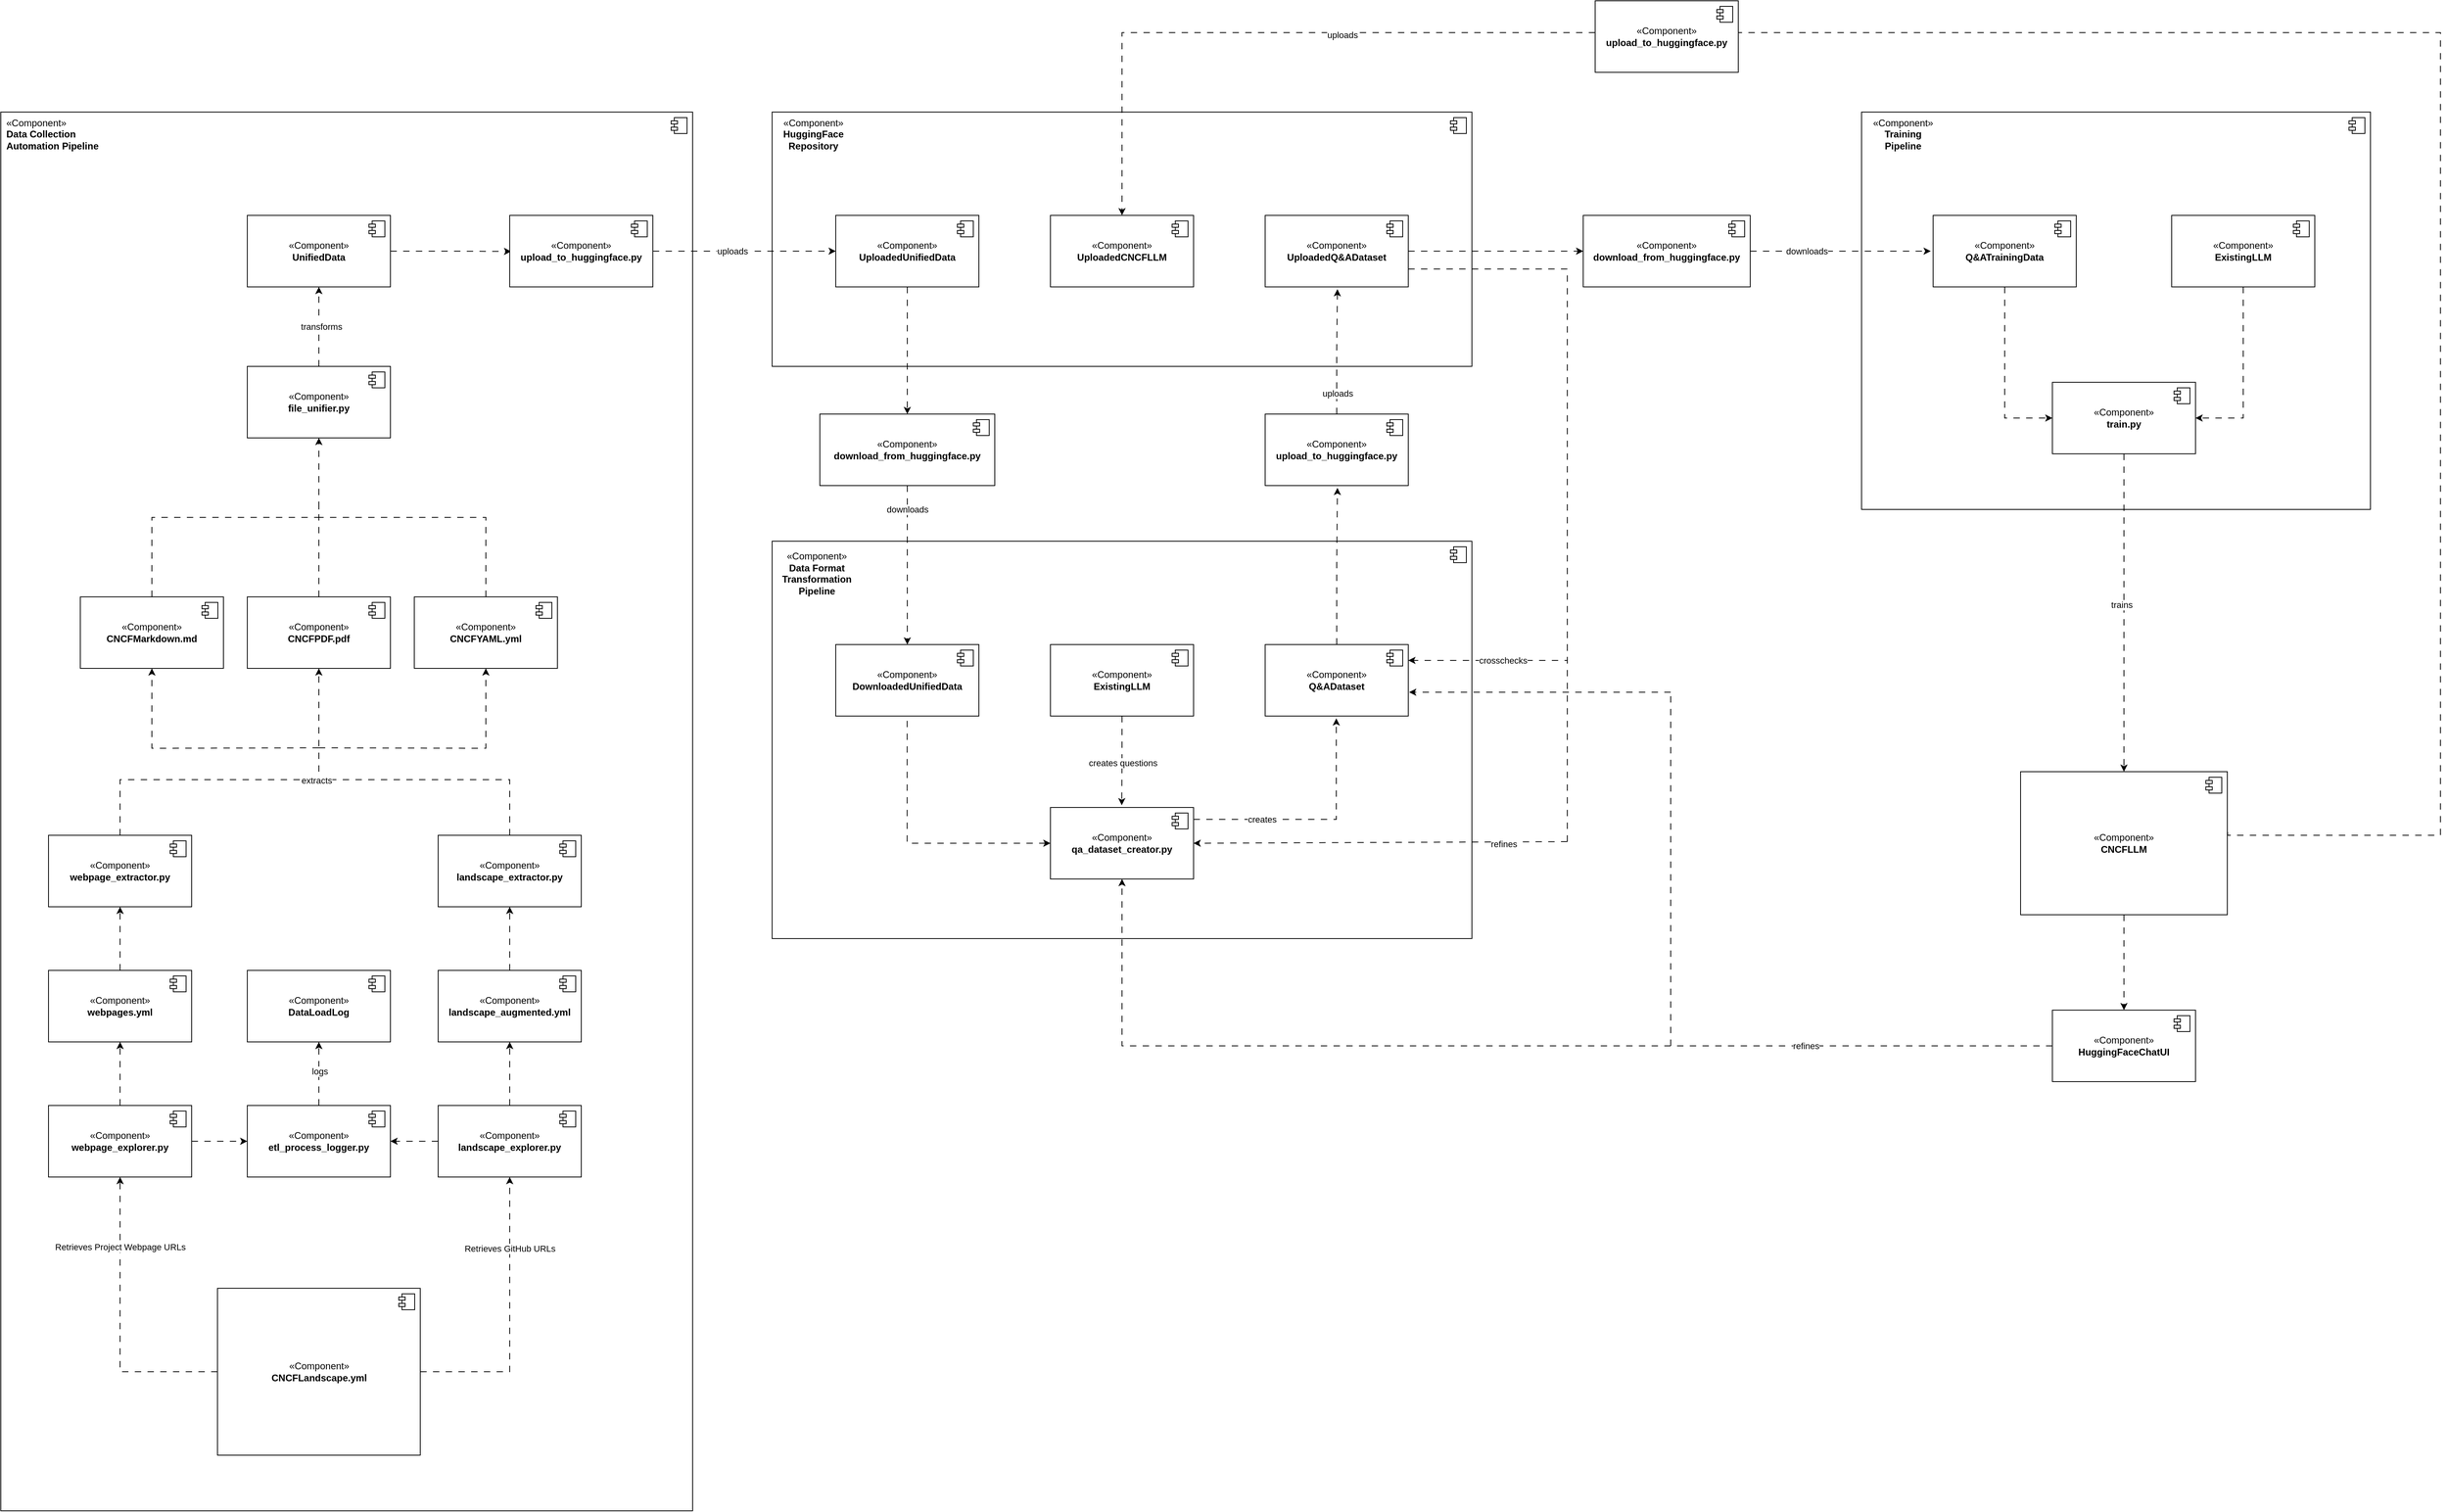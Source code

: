 <mxfile version="24.4.0" type="device">
  <diagram name="Page-1" id="SsM6zasO9V9_dzmtPSY8">
    <mxGraphModel dx="7444" dy="4784" grid="1" gridSize="10" guides="1" tooltips="1" connect="1" arrows="1" fold="1" page="1" pageScale="1" pageWidth="850" pageHeight="1100" math="0" shadow="0">
      <root>
        <mxCell id="0" />
        <mxCell id="1" parent="0" />
        <mxCell id="RVKBrt8x1LxsgMY8aV09-7" value="&lt;div align=&quot;center&quot;&gt;«Component»&lt;br&gt;&lt;b&gt;HuggingFace&lt;/b&gt;&lt;br&gt;&lt;b&gt;Repository&lt;/b&gt;&lt;br&gt;&lt;/div&gt;" style="html=1;dropTarget=0;whiteSpace=wrap;labelPosition=left;verticalLabelPosition=top;align=right;verticalAlign=bottom;spacing=-50;spacingLeft=0;spacingRight=-40;" vertex="1" parent="1">
          <mxGeometry x="1230" y="-220" width="880" height="320" as="geometry" />
        </mxCell>
        <mxCell id="RVKBrt8x1LxsgMY8aV09-8" value="" style="shape=module;jettyWidth=8;jettyHeight=4;" vertex="1" parent="RVKBrt8x1LxsgMY8aV09-7">
          <mxGeometry x="1" width="20" height="20" relative="1" as="geometry">
            <mxPoint x="-27" y="7" as="offset" />
          </mxGeometry>
        </mxCell>
        <mxCell id="RVKBrt8x1LxsgMY8aV09-1" value="&lt;div align=&quot;center&quot;&gt;«Component»&lt;br&gt;&lt;/div&gt;&lt;div align=&quot;center&quot;&gt;&lt;b&gt;Data Format&lt;/b&gt;&lt;br&gt;&lt;/div&gt;&lt;div align=&quot;center&quot;&gt;&lt;b&gt;Transformation&lt;/b&gt;&lt;br&gt;&lt;/div&gt;&lt;div align=&quot;center&quot;&gt;&lt;b&gt;Pipeline&lt;/b&gt;&lt;br&gt;&lt;/div&gt;" style="html=1;dropTarget=0;whiteSpace=wrap;labelPosition=left;verticalLabelPosition=top;align=right;verticalAlign=bottom;spacing=-50;spacingLeft=0;spacingRight=-50;spacingTop=0;spacingBottom=-20;" vertex="1" parent="1">
          <mxGeometry x="1230" y="320" width="880" height="500" as="geometry" />
        </mxCell>
        <mxCell id="RVKBrt8x1LxsgMY8aV09-2" value="" style="shape=module;jettyWidth=8;jettyHeight=4;" vertex="1" parent="RVKBrt8x1LxsgMY8aV09-1">
          <mxGeometry x="1" width="20" height="20" relative="1" as="geometry">
            <mxPoint x="-27" y="7" as="offset" />
          </mxGeometry>
        </mxCell>
        <mxCell id="j81JelOqH-Tc6c0E_r-I-94" value="&lt;div align=&quot;center&quot;&gt;«Component»&lt;br&gt;&lt;b&gt;Training&lt;/b&gt;&lt;br&gt;&lt;b&gt;Pipeline&lt;/b&gt;&lt;br&gt;&lt;/div&gt;" style="html=1;dropTarget=0;whiteSpace=wrap;labelPosition=left;verticalLabelPosition=top;align=right;verticalAlign=bottom;spacing=-50;spacingLeft=0;spacingRight=-40;" parent="1" vertex="1">
          <mxGeometry x="2600" y="-220" width="640" height="500" as="geometry" />
        </mxCell>
        <mxCell id="j81JelOqH-Tc6c0E_r-I-95" value="" style="shape=module;jettyWidth=8;jettyHeight=4;" parent="j81JelOqH-Tc6c0E_r-I-94" vertex="1">
          <mxGeometry x="1" width="20" height="20" relative="1" as="geometry">
            <mxPoint x="-27" y="7" as="offset" />
          </mxGeometry>
        </mxCell>
        <mxCell id="j81JelOqH-Tc6c0E_r-I-92" value="&lt;div align=&quot;justify&quot;&gt;«Component»&lt;br&gt;&lt;b&gt;Data Collection&lt;/b&gt;&lt;br&gt;&lt;b&gt;Automation Pipeline&lt;/b&gt;&lt;br&gt;&lt;/div&gt;" style="html=1;dropTarget=0;whiteSpace=wrap;labelPosition=left;verticalLabelPosition=top;align=center;verticalAlign=bottom;spacing=-50;spacingRight=-999;spacingTop=10;" parent="1" vertex="1">
          <mxGeometry x="260" y="-220" width="870" height="1760" as="geometry" />
        </mxCell>
        <mxCell id="j81JelOqH-Tc6c0E_r-I-93" value="" style="shape=module;jettyWidth=8;jettyHeight=4;" parent="j81JelOqH-Tc6c0E_r-I-92" vertex="1">
          <mxGeometry x="1" width="20" height="20" relative="1" as="geometry">
            <mxPoint x="-27" y="7" as="offset" />
          </mxGeometry>
        </mxCell>
        <mxCell id="j81JelOqH-Tc6c0E_r-I-8" style="edgeStyle=orthogonalEdgeStyle;rounded=0;orthogonalLoop=1;jettySize=auto;html=1;dashed=1;dashPattern=8 8;" parent="1" source="lwL93aJvqX7ipVFMok0Q-5" target="j81JelOqH-Tc6c0E_r-I-6" edge="1">
          <mxGeometry relative="1" as="geometry" />
        </mxCell>
        <mxCell id="j81JelOqH-Tc6c0E_r-I-71" style="edgeStyle=orthogonalEdgeStyle;rounded=0;orthogonalLoop=1;jettySize=auto;html=1;entryX=1;entryY=0.5;entryDx=0;entryDy=0;dashed=1;dashPattern=8 8;" parent="1" source="lwL93aJvqX7ipVFMok0Q-5" target="j81JelOqH-Tc6c0E_r-I-69" edge="1">
          <mxGeometry relative="1" as="geometry" />
        </mxCell>
        <mxCell id="lwL93aJvqX7ipVFMok0Q-5" value="«Component»&lt;br&gt;&lt;div&gt;&lt;b&gt;landscape_explorer.py&lt;/b&gt;&lt;/div&gt;" style="html=1;dropTarget=0;whiteSpace=wrap;" parent="1" vertex="1">
          <mxGeometry x="810" y="1030" width="180" height="90" as="geometry" />
        </mxCell>
        <mxCell id="lwL93aJvqX7ipVFMok0Q-6" value="" style="shape=module;jettyWidth=8;jettyHeight=4;" parent="lwL93aJvqX7ipVFMok0Q-5" vertex="1">
          <mxGeometry x="1" width="20" height="20" relative="1" as="geometry">
            <mxPoint x="-27" y="7" as="offset" />
          </mxGeometry>
        </mxCell>
        <mxCell id="j81JelOqH-Tc6c0E_r-I-3" style="edgeStyle=orthogonalEdgeStyle;rounded=0;orthogonalLoop=1;jettySize=auto;html=1;entryX=0.5;entryY=1;entryDx=0;entryDy=0;dashed=1;dashPattern=8 8;exitX=1;exitY=0.5;exitDx=0;exitDy=0;" parent="1" source="j81JelOqH-Tc6c0E_r-I-1" target="lwL93aJvqX7ipVFMok0Q-5" edge="1">
          <mxGeometry relative="1" as="geometry">
            <mxPoint x="910" y="1220" as="sourcePoint" />
            <Array as="points">
              <mxPoint x="900" y="1365" />
            </Array>
          </mxGeometry>
        </mxCell>
        <mxCell id="j81JelOqH-Tc6c0E_r-I-4" value="Retrieves GitHub URLs" style="edgeLabel;html=1;align=center;verticalAlign=middle;resizable=0;points=[];" parent="j81JelOqH-Tc6c0E_r-I-3" vertex="1" connectable="0">
          <mxGeometry x="-0.145" relative="1" as="geometry">
            <mxPoint y="-115" as="offset" />
          </mxGeometry>
        </mxCell>
        <mxCell id="j81JelOqH-Tc6c0E_r-I-58" style="edgeStyle=orthogonalEdgeStyle;rounded=0;orthogonalLoop=1;jettySize=auto;html=1;exitX=0;exitY=0.5;exitDx=0;exitDy=0;dashed=1;dashPattern=8 8;" parent="1" source="j81JelOqH-Tc6c0E_r-I-1" target="j81JelOqH-Tc6c0E_r-I-56" edge="1">
          <mxGeometry relative="1" as="geometry" />
        </mxCell>
        <mxCell id="j81JelOqH-Tc6c0E_r-I-59" value="Retrieves Project Webpage URLs" style="edgeLabel;html=1;align=center;verticalAlign=middle;resizable=0;points=[];" parent="j81JelOqH-Tc6c0E_r-I-58" vertex="1" connectable="0">
          <mxGeometry x="0.706" relative="1" as="geometry">
            <mxPoint y="34" as="offset" />
          </mxGeometry>
        </mxCell>
        <mxCell id="j81JelOqH-Tc6c0E_r-I-1" value="«Component»&lt;br&gt;&lt;div&gt;&lt;b&gt;CNCFLandscape.yml&lt;br&gt;&lt;/b&gt;&lt;/div&gt;" style="html=1;dropTarget=0;whiteSpace=wrap;" parent="1" vertex="1">
          <mxGeometry x="532.5" y="1260" width="255" height="210" as="geometry" />
        </mxCell>
        <mxCell id="j81JelOqH-Tc6c0E_r-I-2" value="" style="shape=module;jettyWidth=8;jettyHeight=4;" parent="j81JelOqH-Tc6c0E_r-I-1" vertex="1">
          <mxGeometry x="1" width="20" height="20" relative="1" as="geometry">
            <mxPoint x="-27" y="7" as="offset" />
          </mxGeometry>
        </mxCell>
        <mxCell id="j81JelOqH-Tc6c0E_r-I-17" style="edgeStyle=orthogonalEdgeStyle;rounded=0;orthogonalLoop=1;jettySize=auto;html=1;entryX=0.5;entryY=1;entryDx=0;entryDy=0;dashed=1;dashPattern=8 8;" parent="1" source="j81JelOqH-Tc6c0E_r-I-6" target="j81JelOqH-Tc6c0E_r-I-15" edge="1">
          <mxGeometry relative="1" as="geometry" />
        </mxCell>
        <mxCell id="j81JelOqH-Tc6c0E_r-I-6" value="«Component»&lt;br&gt;&lt;div&gt;&lt;b&gt;landscape_augmented.yml&lt;/b&gt;&lt;/div&gt;" style="html=1;dropTarget=0;whiteSpace=wrap;" parent="1" vertex="1">
          <mxGeometry x="810" y="860" width="180" height="90" as="geometry" />
        </mxCell>
        <mxCell id="j81JelOqH-Tc6c0E_r-I-7" value="" style="shape=module;jettyWidth=8;jettyHeight=4;" parent="j81JelOqH-Tc6c0E_r-I-6" vertex="1">
          <mxGeometry x="1" width="20" height="20" relative="1" as="geometry">
            <mxPoint x="-27" y="7" as="offset" />
          </mxGeometry>
        </mxCell>
        <mxCell id="j81JelOqH-Tc6c0E_r-I-9" value="«Component»&lt;br&gt;&lt;div&gt;&lt;b&gt;CNCFMarkdown.md&lt;/b&gt;&lt;/div&gt;" style="html=1;dropTarget=0;whiteSpace=wrap;" parent="1" vertex="1">
          <mxGeometry x="360" y="390" width="180" height="90" as="geometry" />
        </mxCell>
        <mxCell id="j81JelOqH-Tc6c0E_r-I-10" value="" style="shape=module;jettyWidth=8;jettyHeight=4;" parent="j81JelOqH-Tc6c0E_r-I-9" vertex="1">
          <mxGeometry x="1" width="20" height="20" relative="1" as="geometry">
            <mxPoint x="-27" y="7" as="offset" />
          </mxGeometry>
        </mxCell>
        <mxCell id="j81JelOqH-Tc6c0E_r-I-32" style="edgeStyle=orthogonalEdgeStyle;rounded=0;orthogonalLoop=1;jettySize=auto;html=1;entryX=0.5;entryY=1;entryDx=0;entryDy=0;dashed=1;dashPattern=8 8;" parent="1" source="j81JelOqH-Tc6c0E_r-I-11" target="j81JelOqH-Tc6c0E_r-I-30" edge="1">
          <mxGeometry relative="1" as="geometry" />
        </mxCell>
        <mxCell id="j81JelOqH-Tc6c0E_r-I-11" value="«Component»&lt;br&gt;&lt;div&gt;&lt;b&gt;CNCFPDF.pdf&lt;/b&gt;&lt;/div&gt;" style="html=1;dropTarget=0;whiteSpace=wrap;" parent="1" vertex="1">
          <mxGeometry x="570" y="390" width="180" height="90" as="geometry" />
        </mxCell>
        <mxCell id="j81JelOqH-Tc6c0E_r-I-12" value="" style="shape=module;jettyWidth=8;jettyHeight=4;" parent="j81JelOqH-Tc6c0E_r-I-11" vertex="1">
          <mxGeometry x="1" width="20" height="20" relative="1" as="geometry">
            <mxPoint x="-27" y="7" as="offset" />
          </mxGeometry>
        </mxCell>
        <mxCell id="j81JelOqH-Tc6c0E_r-I-13" value="«Component»&lt;br&gt;&lt;div&gt;&lt;b&gt;CNCFYAML.yml&lt;/b&gt;&lt;/div&gt;" style="html=1;dropTarget=0;whiteSpace=wrap;" parent="1" vertex="1">
          <mxGeometry x="780" y="390" width="180" height="90" as="geometry" />
        </mxCell>
        <mxCell id="j81JelOqH-Tc6c0E_r-I-14" value="" style="shape=module;jettyWidth=8;jettyHeight=4;" parent="j81JelOqH-Tc6c0E_r-I-13" vertex="1">
          <mxGeometry x="1" width="20" height="20" relative="1" as="geometry">
            <mxPoint x="-27" y="7" as="offset" />
          </mxGeometry>
        </mxCell>
        <mxCell id="j81JelOqH-Tc6c0E_r-I-25" style="edgeStyle=orthogonalEdgeStyle;rounded=0;orthogonalLoop=1;jettySize=auto;html=1;dashed=1;dashPattern=8 8;" parent="1" source="j81JelOqH-Tc6c0E_r-I-15" target="j81JelOqH-Tc6c0E_r-I-11" edge="1">
          <mxGeometry relative="1" as="geometry">
            <mxPoint x="840" y="600" as="targetPoint" />
            <Array as="points">
              <mxPoint x="900" y="620" />
              <mxPoint x="660" y="620" />
            </Array>
          </mxGeometry>
        </mxCell>
        <mxCell id="j81JelOqH-Tc6c0E_r-I-15" value="«Component»&lt;br&gt;&lt;div&gt;&lt;b&gt;landscape_extractor.py&lt;/b&gt;&lt;/div&gt;" style="html=1;dropTarget=0;whiteSpace=wrap;" parent="1" vertex="1">
          <mxGeometry x="810" y="690" width="180" height="90" as="geometry" />
        </mxCell>
        <mxCell id="j81JelOqH-Tc6c0E_r-I-16" value="" style="shape=module;jettyWidth=8;jettyHeight=4;" parent="j81JelOqH-Tc6c0E_r-I-15" vertex="1">
          <mxGeometry x="1" width="20" height="20" relative="1" as="geometry">
            <mxPoint x="-27" y="7" as="offset" />
          </mxGeometry>
        </mxCell>
        <mxCell id="j81JelOqH-Tc6c0E_r-I-26" value="" style="endArrow=classic;html=1;rounded=0;entryX=0.5;entryY=1;entryDx=0;entryDy=0;edgeStyle=orthogonalEdgeStyle;dashed=1;dashPattern=8 8;" parent="1" target="j81JelOqH-Tc6c0E_r-I-13" edge="1">
          <mxGeometry width="50" height="50" relative="1" as="geometry">
            <mxPoint x="660" y="580" as="sourcePoint" />
            <mxPoint x="710" y="530" as="targetPoint" />
          </mxGeometry>
        </mxCell>
        <mxCell id="j81JelOqH-Tc6c0E_r-I-27" value="" style="endArrow=classic;html=1;rounded=0;entryX=0.5;entryY=1;entryDx=0;entryDy=0;edgeStyle=orthogonalEdgeStyle;dashed=1;dashPattern=8 8;" parent="1" target="j81JelOqH-Tc6c0E_r-I-9" edge="1">
          <mxGeometry width="50" height="50" relative="1" as="geometry">
            <mxPoint x="660" y="580" as="sourcePoint" />
            <mxPoint x="710" y="530" as="targetPoint" />
          </mxGeometry>
        </mxCell>
        <mxCell id="j81JelOqH-Tc6c0E_r-I-40" style="edgeStyle=orthogonalEdgeStyle;rounded=0;orthogonalLoop=1;jettySize=auto;html=1;entryX=0.5;entryY=1;entryDx=0;entryDy=0;dashed=1;dashPattern=8 8;" parent="1" source="j81JelOqH-Tc6c0E_r-I-30" target="j81JelOqH-Tc6c0E_r-I-38" edge="1">
          <mxGeometry relative="1" as="geometry" />
        </mxCell>
        <mxCell id="j81JelOqH-Tc6c0E_r-I-41" value="transforms" style="edgeLabel;html=1;align=center;verticalAlign=middle;resizable=0;points=[];" parent="j81JelOqH-Tc6c0E_r-I-40" vertex="1" connectable="0">
          <mxGeometry x="-0.005" y="-3" relative="1" as="geometry">
            <mxPoint as="offset" />
          </mxGeometry>
        </mxCell>
        <mxCell id="j81JelOqH-Tc6c0E_r-I-30" value="«Component»&lt;br&gt;&lt;b&gt;file_unifier.py&lt;/b&gt;" style="html=1;dropTarget=0;whiteSpace=wrap;" parent="1" vertex="1">
          <mxGeometry x="570" y="100" width="180" height="90" as="geometry" />
        </mxCell>
        <mxCell id="j81JelOqH-Tc6c0E_r-I-31" value="" style="shape=module;jettyWidth=8;jettyHeight=4;" parent="j81JelOqH-Tc6c0E_r-I-30" vertex="1">
          <mxGeometry x="1" width="20" height="20" relative="1" as="geometry">
            <mxPoint x="-27" y="7" as="offset" />
          </mxGeometry>
        </mxCell>
        <mxCell id="j81JelOqH-Tc6c0E_r-I-34" value="" style="endArrow=none;html=1;rounded=0;exitX=0.5;exitY=0;exitDx=0;exitDy=0;edgeStyle=orthogonalEdgeStyle;dashed=1;dashPattern=8 8;" parent="1" source="j81JelOqH-Tc6c0E_r-I-9" edge="1">
          <mxGeometry width="50" height="50" relative="1" as="geometry">
            <mxPoint x="570" y="370" as="sourcePoint" />
            <mxPoint x="660" y="270" as="targetPoint" />
            <Array as="points">
              <mxPoint x="450" y="290" />
              <mxPoint x="660" y="290" />
            </Array>
          </mxGeometry>
        </mxCell>
        <mxCell id="j81JelOqH-Tc6c0E_r-I-36" value="" style="endArrow=none;html=1;rounded=0;exitX=0.5;exitY=0;exitDx=0;exitDy=0;edgeStyle=orthogonalEdgeStyle;dashed=1;dashPattern=8 8;" parent="1" source="j81JelOqH-Tc6c0E_r-I-13" edge="1">
          <mxGeometry width="50" height="50" relative="1" as="geometry">
            <mxPoint x="640" y="370" as="sourcePoint" />
            <mxPoint x="660" y="290" as="targetPoint" />
            <Array as="points">
              <mxPoint x="870" y="290" />
            </Array>
          </mxGeometry>
        </mxCell>
        <mxCell id="j81JelOqH-Tc6c0E_r-I-42" style="edgeStyle=orthogonalEdgeStyle;rounded=0;orthogonalLoop=1;jettySize=auto;html=1;dashed=1;dashPattern=8 8;entryX=0;entryY=0.5;entryDx=0;entryDy=0;exitX=1;exitY=0.5;exitDx=0;exitDy=0;" parent="1" source="RVKBrt8x1LxsgMY8aV09-36" edge="1" target="RVKBrt8x1LxsgMY8aV09-3">
          <mxGeometry relative="1" as="geometry">
            <mxPoint x="880" y="-45" as="targetPoint" />
          </mxGeometry>
        </mxCell>
        <mxCell id="RVKBrt8x1LxsgMY8aV09-38" value="uploads" style="edgeLabel;html=1;align=center;verticalAlign=middle;resizable=0;points=[];" vertex="1" connectable="0" parent="j81JelOqH-Tc6c0E_r-I-42">
          <mxGeometry x="0.53" y="-1" relative="1" as="geometry">
            <mxPoint x="-76" y="-1" as="offset" />
          </mxGeometry>
        </mxCell>
        <mxCell id="RVKBrt8x1LxsgMY8aV09-42" style="edgeStyle=orthogonalEdgeStyle;rounded=0;orthogonalLoop=1;jettySize=auto;html=1;dashed=1;dashPattern=8 8;" edge="1" parent="1" source="j81JelOqH-Tc6c0E_r-I-38">
          <mxGeometry relative="1" as="geometry">
            <mxPoint x="901.81" y="-44.619" as="targetPoint" />
          </mxGeometry>
        </mxCell>
        <mxCell id="j81JelOqH-Tc6c0E_r-I-38" value="«Component»&lt;br&gt;&lt;b&gt;UnifiedData&lt;/b&gt;" style="html=1;dropTarget=0;whiteSpace=wrap;" parent="1" vertex="1">
          <mxGeometry x="570" y="-90" width="180" height="90" as="geometry" />
        </mxCell>
        <mxCell id="j81JelOqH-Tc6c0E_r-I-39" value="" style="shape=module;jettyWidth=8;jettyHeight=4;" parent="j81JelOqH-Tc6c0E_r-I-38" vertex="1">
          <mxGeometry x="1" width="20" height="20" relative="1" as="geometry">
            <mxPoint x="-27" y="7" as="offset" />
          </mxGeometry>
        </mxCell>
        <mxCell id="j81JelOqH-Tc6c0E_r-I-47" style="edgeStyle=orthogonalEdgeStyle;rounded=0;orthogonalLoop=1;jettySize=auto;html=1;entryX=0.5;entryY=0;entryDx=0;entryDy=0;dashed=1;dashPattern=8 8;" parent="1" source="j81JelOqH-Tc6c0E_r-I-43" target="j81JelOqH-Tc6c0E_r-I-45" edge="1">
          <mxGeometry relative="1" as="geometry" />
        </mxCell>
        <mxCell id="j81JelOqH-Tc6c0E_r-I-48" value="trains" style="edgeLabel;html=1;align=center;verticalAlign=middle;resizable=0;points=[];" parent="j81JelOqH-Tc6c0E_r-I-47" vertex="1" connectable="0">
          <mxGeometry x="-0.049" y="-3" relative="1" as="geometry">
            <mxPoint as="offset" />
          </mxGeometry>
        </mxCell>
        <mxCell id="j81JelOqH-Tc6c0E_r-I-43" value="«Component»&lt;br&gt;&lt;b&gt;train.py&lt;/b&gt;" style="html=1;dropTarget=0;whiteSpace=wrap;" parent="1" vertex="1">
          <mxGeometry x="2840" y="120" width="180" height="90" as="geometry" />
        </mxCell>
        <mxCell id="j81JelOqH-Tc6c0E_r-I-44" value="" style="shape=module;jettyWidth=8;jettyHeight=4;" parent="j81JelOqH-Tc6c0E_r-I-43" vertex="1">
          <mxGeometry x="1" width="20" height="20" relative="1" as="geometry">
            <mxPoint x="-27" y="7" as="offset" />
          </mxGeometry>
        </mxCell>
        <mxCell id="j81JelOqH-Tc6c0E_r-I-54" style="edgeStyle=orthogonalEdgeStyle;rounded=0;orthogonalLoop=1;jettySize=auto;html=1;dashed=1;dashPattern=8 8;" parent="1" source="j81JelOqH-Tc6c0E_r-I-45" target="j81JelOqH-Tc6c0E_r-I-52" edge="1">
          <mxGeometry relative="1" as="geometry" />
        </mxCell>
        <mxCell id="RVKBrt8x1LxsgMY8aV09-30" style="edgeStyle=orthogonalEdgeStyle;rounded=0;orthogonalLoop=1;jettySize=auto;html=1;exitX=0;exitY=0.5;exitDx=0;exitDy=0;dashed=1;dashPattern=8 8;" edge="1" parent="1" source="j81JelOqH-Tc6c0E_r-I-52" target="RVKBrt8x1LxsgMY8aV09-13">
          <mxGeometry relative="1" as="geometry">
            <mxPoint x="1670" y="750" as="targetPoint" />
            <mxPoint x="2740" y="950" as="sourcePoint" />
            <Array as="points">
              <mxPoint x="1670" y="955" />
            </Array>
          </mxGeometry>
        </mxCell>
        <mxCell id="RVKBrt8x1LxsgMY8aV09-52" value="refines" style="edgeLabel;html=1;align=center;verticalAlign=middle;resizable=0;points=[];" vertex="1" connectable="0" parent="RVKBrt8x1LxsgMY8aV09-30">
          <mxGeometry x="-0.668" y="2" relative="1" as="geometry">
            <mxPoint x="-81" y="-2" as="offset" />
          </mxGeometry>
        </mxCell>
        <mxCell id="RVKBrt8x1LxsgMY8aV09-58" style="edgeStyle=orthogonalEdgeStyle;rounded=0;orthogonalLoop=1;jettySize=auto;html=1;entryX=0.5;entryY=0.406;entryDx=0;entryDy=0;entryPerimeter=0;dashed=1;dashPattern=8 8;" edge="1" parent="1" source="RVKBrt8x1LxsgMY8aV09-61" target="RVKBrt8x1LxsgMY8aV09-7">
          <mxGeometry relative="1" as="geometry">
            <mxPoint x="1670" y="-260" as="targetPoint" />
            <mxPoint x="3088" y="690" as="sourcePoint" />
            <Array as="points">
              <mxPoint x="1670" y="-320" />
            </Array>
          </mxGeometry>
        </mxCell>
        <mxCell id="RVKBrt8x1LxsgMY8aV09-64" value="uploads" style="edgeLabel;html=1;align=center;verticalAlign=middle;resizable=0;points=[];" vertex="1" connectable="0" parent="RVKBrt8x1LxsgMY8aV09-58">
          <mxGeometry x="-0.229" y="3" relative="1" as="geometry">
            <mxPoint as="offset" />
          </mxGeometry>
        </mxCell>
        <mxCell id="j81JelOqH-Tc6c0E_r-I-45" value="«Component»&lt;br&gt;&lt;b&gt;CNCFLLM&lt;/b&gt;" style="html=1;dropTarget=0;whiteSpace=wrap;" parent="1" vertex="1">
          <mxGeometry x="2800" y="610" width="260" height="180" as="geometry" />
        </mxCell>
        <mxCell id="j81JelOqH-Tc6c0E_r-I-46" value="" style="shape=module;jettyWidth=8;jettyHeight=4;" parent="j81JelOqH-Tc6c0E_r-I-45" vertex="1">
          <mxGeometry x="1" width="20" height="20" relative="1" as="geometry">
            <mxPoint x="-27" y="7" as="offset" />
          </mxGeometry>
        </mxCell>
        <mxCell id="j81JelOqH-Tc6c0E_r-I-51" style="edgeStyle=orthogonalEdgeStyle;rounded=0;orthogonalLoop=1;jettySize=auto;html=1;dashed=1;dashPattern=8 8;entryX=1;entryY=0.5;entryDx=0;entryDy=0;" parent="1" source="j81JelOqH-Tc6c0E_r-I-49" target="j81JelOqH-Tc6c0E_r-I-43" edge="1">
          <mxGeometry relative="1" as="geometry">
            <mxPoint x="3080" y="170" as="targetPoint" />
          </mxGeometry>
        </mxCell>
        <mxCell id="j81JelOqH-Tc6c0E_r-I-49" value="«Component»&lt;br&gt;&lt;b&gt;ExistingLLM&lt;/b&gt;" style="html=1;dropTarget=0;whiteSpace=wrap;" parent="1" vertex="1">
          <mxGeometry x="2990" y="-90" width="180" height="90" as="geometry" />
        </mxCell>
        <mxCell id="j81JelOqH-Tc6c0E_r-I-50" value="" style="shape=module;jettyWidth=8;jettyHeight=4;" parent="j81JelOqH-Tc6c0E_r-I-49" vertex="1">
          <mxGeometry x="1" width="20" height="20" relative="1" as="geometry">
            <mxPoint x="-27" y="7" as="offset" />
          </mxGeometry>
        </mxCell>
        <mxCell id="j81JelOqH-Tc6c0E_r-I-52" value="«Component»&lt;br&gt;&lt;b&gt;HuggingFaceChatUI&lt;/b&gt;" style="html=1;dropTarget=0;whiteSpace=wrap;" parent="1" vertex="1">
          <mxGeometry x="2840" y="910" width="180" height="90" as="geometry" />
        </mxCell>
        <mxCell id="j81JelOqH-Tc6c0E_r-I-53" value="" style="shape=module;jettyWidth=8;jettyHeight=4;" parent="j81JelOqH-Tc6c0E_r-I-52" vertex="1">
          <mxGeometry x="1" width="20" height="20" relative="1" as="geometry">
            <mxPoint x="-27" y="7" as="offset" />
          </mxGeometry>
        </mxCell>
        <mxCell id="j81JelOqH-Tc6c0E_r-I-62" style="edgeStyle=orthogonalEdgeStyle;rounded=0;orthogonalLoop=1;jettySize=auto;html=1;entryX=0.5;entryY=1;entryDx=0;entryDy=0;dashed=1;dashPattern=8 8;" parent="1" source="j81JelOqH-Tc6c0E_r-I-56" target="j81JelOqH-Tc6c0E_r-I-60" edge="1">
          <mxGeometry relative="1" as="geometry" />
        </mxCell>
        <mxCell id="j81JelOqH-Tc6c0E_r-I-72" style="edgeStyle=orthogonalEdgeStyle;rounded=0;orthogonalLoop=1;jettySize=auto;html=1;entryX=0;entryY=0.5;entryDx=0;entryDy=0;dashed=1;dashPattern=8 8;" parent="1" source="j81JelOqH-Tc6c0E_r-I-56" target="j81JelOqH-Tc6c0E_r-I-69" edge="1">
          <mxGeometry relative="1" as="geometry" />
        </mxCell>
        <mxCell id="j81JelOqH-Tc6c0E_r-I-56" value="«Component»&lt;br&gt;&lt;div&gt;&lt;b&gt;webpage_explorer.py&lt;/b&gt;&lt;/div&gt;" style="html=1;dropTarget=0;whiteSpace=wrap;" parent="1" vertex="1">
          <mxGeometry x="320" y="1030" width="180" height="90" as="geometry" />
        </mxCell>
        <mxCell id="j81JelOqH-Tc6c0E_r-I-57" value="" style="shape=module;jettyWidth=8;jettyHeight=4;" parent="j81JelOqH-Tc6c0E_r-I-56" vertex="1">
          <mxGeometry x="1" width="20" height="20" relative="1" as="geometry">
            <mxPoint x="-27" y="7" as="offset" />
          </mxGeometry>
        </mxCell>
        <mxCell id="j81JelOqH-Tc6c0E_r-I-65" style="edgeStyle=orthogonalEdgeStyle;rounded=0;orthogonalLoop=1;jettySize=auto;html=1;entryX=0.5;entryY=1;entryDx=0;entryDy=0;dashed=1;dashPattern=8 8;" parent="1" source="j81JelOqH-Tc6c0E_r-I-60" target="j81JelOqH-Tc6c0E_r-I-63" edge="1">
          <mxGeometry relative="1" as="geometry" />
        </mxCell>
        <mxCell id="j81JelOqH-Tc6c0E_r-I-60" value="«Component»&lt;br&gt;&lt;div&gt;&lt;b&gt;webpages.yml&lt;/b&gt;&lt;/div&gt;" style="html=1;dropTarget=0;whiteSpace=wrap;" parent="1" vertex="1">
          <mxGeometry x="320" y="860" width="180" height="90" as="geometry" />
        </mxCell>
        <mxCell id="j81JelOqH-Tc6c0E_r-I-61" value="" style="shape=module;jettyWidth=8;jettyHeight=4;" parent="j81JelOqH-Tc6c0E_r-I-60" vertex="1">
          <mxGeometry x="1" width="20" height="20" relative="1" as="geometry">
            <mxPoint x="-27" y="7" as="offset" />
          </mxGeometry>
        </mxCell>
        <mxCell id="j81JelOqH-Tc6c0E_r-I-63" value="«Component»&lt;br&gt;&lt;div&gt;&lt;b&gt;webpage_extractor.py&lt;/b&gt;&lt;/div&gt;" style="html=1;dropTarget=0;whiteSpace=wrap;" parent="1" vertex="1">
          <mxGeometry x="320" y="690" width="180" height="90" as="geometry" />
        </mxCell>
        <mxCell id="j81JelOqH-Tc6c0E_r-I-64" value="" style="shape=module;jettyWidth=8;jettyHeight=4;" parent="j81JelOqH-Tc6c0E_r-I-63" vertex="1">
          <mxGeometry x="1" width="20" height="20" relative="1" as="geometry">
            <mxPoint x="-27" y="7" as="offset" />
          </mxGeometry>
        </mxCell>
        <mxCell id="j81JelOqH-Tc6c0E_r-I-67" value="" style="endArrow=none;html=1;rounded=0;exitX=0.5;exitY=0;exitDx=0;exitDy=0;edgeStyle=orthogonalEdgeStyle;dashed=1;dashPattern=8 8;" parent="1" source="j81JelOqH-Tc6c0E_r-I-63" edge="1">
          <mxGeometry width="50" height="50" relative="1" as="geometry">
            <mxPoint x="700" y="680" as="sourcePoint" />
            <mxPoint x="660" y="620" as="targetPoint" />
            <Array as="points">
              <mxPoint x="410" y="620" />
            </Array>
          </mxGeometry>
        </mxCell>
        <mxCell id="j81JelOqH-Tc6c0E_r-I-68" value="extracts" style="edgeLabel;html=1;align=center;verticalAlign=middle;resizable=0;points=[];" parent="j81JelOqH-Tc6c0E_r-I-67" vertex="1" connectable="0">
          <mxGeometry x="0.982" y="-1" relative="1" as="geometry">
            <mxPoint as="offset" />
          </mxGeometry>
        </mxCell>
        <mxCell id="j81JelOqH-Tc6c0E_r-I-76" style="edgeStyle=orthogonalEdgeStyle;rounded=0;orthogonalLoop=1;jettySize=auto;html=1;entryX=0.5;entryY=1;entryDx=0;entryDy=0;dashed=1;dashPattern=8 8;" parent="1" source="j81JelOqH-Tc6c0E_r-I-69" target="j81JelOqH-Tc6c0E_r-I-73" edge="1">
          <mxGeometry relative="1" as="geometry" />
        </mxCell>
        <mxCell id="j81JelOqH-Tc6c0E_r-I-77" value="logs" style="edgeLabel;html=1;align=center;verticalAlign=middle;resizable=0;points=[];" parent="j81JelOqH-Tc6c0E_r-I-76" vertex="1" connectable="0">
          <mxGeometry x="0.08" y="-1" relative="1" as="geometry">
            <mxPoint as="offset" />
          </mxGeometry>
        </mxCell>
        <mxCell id="j81JelOqH-Tc6c0E_r-I-69" value="«Component»&lt;br&gt;&lt;div&gt;&lt;b&gt;etl_process_logger.py&lt;/b&gt;&lt;/div&gt;" style="html=1;dropTarget=0;whiteSpace=wrap;" parent="1" vertex="1">
          <mxGeometry x="570" y="1030" width="180" height="90" as="geometry" />
        </mxCell>
        <mxCell id="j81JelOqH-Tc6c0E_r-I-70" value="" style="shape=module;jettyWidth=8;jettyHeight=4;" parent="j81JelOqH-Tc6c0E_r-I-69" vertex="1">
          <mxGeometry x="1" width="20" height="20" relative="1" as="geometry">
            <mxPoint x="-27" y="7" as="offset" />
          </mxGeometry>
        </mxCell>
        <mxCell id="j81JelOqH-Tc6c0E_r-I-73" value="«Component»&lt;br&gt;&lt;div&gt;&lt;b&gt;DataLoadLog&lt;/b&gt;&lt;/div&gt;" style="html=1;dropTarget=0;whiteSpace=wrap;" parent="1" vertex="1">
          <mxGeometry x="570" y="860" width="180" height="90" as="geometry" />
        </mxCell>
        <mxCell id="j81JelOqH-Tc6c0E_r-I-74" value="" style="shape=module;jettyWidth=8;jettyHeight=4;" parent="j81JelOqH-Tc6c0E_r-I-73" vertex="1">
          <mxGeometry x="1" width="20" height="20" relative="1" as="geometry">
            <mxPoint x="-27" y="7" as="offset" />
          </mxGeometry>
        </mxCell>
        <mxCell id="j81JelOqH-Tc6c0E_r-I-84" style="edgeStyle=orthogonalEdgeStyle;rounded=0;orthogonalLoop=1;jettySize=auto;html=1;entryX=0;entryY=0.5;entryDx=0;entryDy=0;dashed=1;dashPattern=8 8;" parent="1" source="j81JelOqH-Tc6c0E_r-I-81" target="j81JelOqH-Tc6c0E_r-I-43" edge="1">
          <mxGeometry relative="1" as="geometry" />
        </mxCell>
        <mxCell id="j81JelOqH-Tc6c0E_r-I-81" value="«Component»&lt;br&gt;&lt;b&gt;Q&amp;amp;ATrainingData&lt;/b&gt;" style="html=1;dropTarget=0;whiteSpace=wrap;" parent="1" vertex="1">
          <mxGeometry x="2690" y="-90" width="180" height="90" as="geometry" />
        </mxCell>
        <mxCell id="j81JelOqH-Tc6c0E_r-I-82" value="" style="shape=module;jettyWidth=8;jettyHeight=4;" parent="j81JelOqH-Tc6c0E_r-I-81" vertex="1">
          <mxGeometry x="1" width="20" height="20" relative="1" as="geometry">
            <mxPoint x="-27" y="7" as="offset" />
          </mxGeometry>
        </mxCell>
        <mxCell id="RVKBrt8x1LxsgMY8aV09-17" style="edgeStyle=orthogonalEdgeStyle;rounded=0;orthogonalLoop=1;jettySize=auto;html=1;dashed=1;dashPattern=8 8;exitX=0.5;exitY=1;exitDx=0;exitDy=0;exitPerimeter=0;" edge="1" parent="1" source="RVKBrt8x1LxsgMY8aV09-34" target="RVKBrt8x1LxsgMY8aV09-9">
          <mxGeometry relative="1" as="geometry" />
        </mxCell>
        <mxCell id="RVKBrt8x1LxsgMY8aV09-33" value="downloads" style="edgeLabel;html=1;align=center;verticalAlign=middle;resizable=0;points=[];" vertex="1" connectable="0" parent="RVKBrt8x1LxsgMY8aV09-17">
          <mxGeometry x="-0.1" relative="1" as="geometry">
            <mxPoint y="-60" as="offset" />
          </mxGeometry>
        </mxCell>
        <mxCell id="RVKBrt8x1LxsgMY8aV09-43" style="edgeStyle=orthogonalEdgeStyle;rounded=0;orthogonalLoop=1;jettySize=auto;html=1;entryX=0.5;entryY=0;entryDx=0;entryDy=0;dashed=1;dashPattern=8 8;" edge="1" parent="1" source="RVKBrt8x1LxsgMY8aV09-3" target="RVKBrt8x1LxsgMY8aV09-34">
          <mxGeometry relative="1" as="geometry" />
        </mxCell>
        <mxCell id="RVKBrt8x1LxsgMY8aV09-3" value="«Component»&lt;br&gt;&lt;b&gt;UploadedUnifiedData&lt;/b&gt;" style="html=1;dropTarget=0;whiteSpace=wrap;" vertex="1" parent="1">
          <mxGeometry x="1310" y="-90" width="180" height="90" as="geometry" />
        </mxCell>
        <mxCell id="RVKBrt8x1LxsgMY8aV09-4" value="" style="shape=module;jettyWidth=8;jettyHeight=4;" vertex="1" parent="RVKBrt8x1LxsgMY8aV09-3">
          <mxGeometry x="1" width="20" height="20" relative="1" as="geometry">
            <mxPoint x="-27" y="7" as="offset" />
          </mxGeometry>
        </mxCell>
        <mxCell id="RVKBrt8x1LxsgMY8aV09-21" style="edgeStyle=orthogonalEdgeStyle;rounded=0;orthogonalLoop=1;jettySize=auto;html=1;entryX=0.498;entryY=-0.031;entryDx=0;entryDy=0;entryPerimeter=0;dashed=1;dashPattern=8 8;" edge="1" parent="1" source="RVKBrt8x1LxsgMY8aV09-5" target="RVKBrt8x1LxsgMY8aV09-13">
          <mxGeometry relative="1" as="geometry">
            <mxPoint x="1670" y="650" as="targetPoint" />
          </mxGeometry>
        </mxCell>
        <mxCell id="RVKBrt8x1LxsgMY8aV09-45" value="creates questions" style="edgeLabel;html=1;align=center;verticalAlign=middle;resizable=0;points=[];" vertex="1" connectable="0" parent="RVKBrt8x1LxsgMY8aV09-21">
          <mxGeometry x="0.057" y="1" relative="1" as="geometry">
            <mxPoint as="offset" />
          </mxGeometry>
        </mxCell>
        <mxCell id="RVKBrt8x1LxsgMY8aV09-5" value="«Component»&lt;br&gt;&lt;b&gt;ExistingLLM&lt;/b&gt;" style="html=1;dropTarget=0;whiteSpace=wrap;" vertex="1" parent="1">
          <mxGeometry x="1580" y="450" width="180" height="90" as="geometry" />
        </mxCell>
        <mxCell id="RVKBrt8x1LxsgMY8aV09-6" value="" style="shape=module;jettyWidth=8;jettyHeight=4;" vertex="1" parent="RVKBrt8x1LxsgMY8aV09-5">
          <mxGeometry x="1" width="20" height="20" relative="1" as="geometry">
            <mxPoint x="-27" y="7" as="offset" />
          </mxGeometry>
        </mxCell>
        <mxCell id="RVKBrt8x1LxsgMY8aV09-18" style="edgeStyle=orthogonalEdgeStyle;rounded=0;orthogonalLoop=1;jettySize=auto;html=1;entryX=0.001;entryY=0.667;entryDx=0;entryDy=0;entryPerimeter=0;dashed=1;dashPattern=8 8;" edge="1" parent="1">
          <mxGeometry relative="1" as="geometry">
            <mxPoint x="1580.0" y="700.03" as="targetPoint" />
            <mxPoint x="1399.82" y="530" as="sourcePoint" />
            <Array as="points">
              <mxPoint x="1400" y="700" />
            </Array>
          </mxGeometry>
        </mxCell>
        <mxCell id="RVKBrt8x1LxsgMY8aV09-9" value="«Component»&lt;br&gt;&lt;b&gt;DownloadedUnifiedData&lt;/b&gt;" style="html=1;dropTarget=0;whiteSpace=wrap;" vertex="1" parent="1">
          <mxGeometry x="1310" y="450" width="180" height="90" as="geometry" />
        </mxCell>
        <mxCell id="RVKBrt8x1LxsgMY8aV09-10" value="" style="shape=module;jettyWidth=8;jettyHeight=4;" vertex="1" parent="RVKBrt8x1LxsgMY8aV09-9">
          <mxGeometry x="1" width="20" height="20" relative="1" as="geometry">
            <mxPoint x="-27" y="7" as="offset" />
          </mxGeometry>
        </mxCell>
        <mxCell id="RVKBrt8x1LxsgMY8aV09-23" style="edgeStyle=orthogonalEdgeStyle;rounded=0;orthogonalLoop=1;jettySize=auto;html=1;entryX=0.505;entryY=1.032;entryDx=0;entryDy=0;entryPerimeter=0;dashed=1;dashPattern=8 8;" edge="1" parent="1" source="RVKBrt8x1LxsgMY8aV09-39" target="RVKBrt8x1LxsgMY8aV09-15">
          <mxGeometry relative="1" as="geometry">
            <mxPoint x="1940.846" y="1.462" as="targetPoint" />
            <Array as="points" />
          </mxGeometry>
        </mxCell>
        <mxCell id="RVKBrt8x1LxsgMY8aV09-46" value="uploads" style="edgeLabel;html=1;align=center;verticalAlign=middle;resizable=0;points=[];" vertex="1" connectable="0" parent="RVKBrt8x1LxsgMY8aV09-23">
          <mxGeometry x="-0.592" y="-1" relative="1" as="geometry">
            <mxPoint y="6" as="offset" />
          </mxGeometry>
        </mxCell>
        <mxCell id="RVKBrt8x1LxsgMY8aV09-11" value="«Component»&lt;b&gt;&lt;br&gt;Q&amp;amp;ADataset&lt;/b&gt;" style="html=1;dropTarget=0;whiteSpace=wrap;" vertex="1" parent="1">
          <mxGeometry x="1850" y="450" width="180" height="90" as="geometry" />
        </mxCell>
        <mxCell id="RVKBrt8x1LxsgMY8aV09-12" value="" style="shape=module;jettyWidth=8;jettyHeight=4;" vertex="1" parent="RVKBrt8x1LxsgMY8aV09-11">
          <mxGeometry x="1" width="20" height="20" relative="1" as="geometry">
            <mxPoint x="-27" y="7" as="offset" />
          </mxGeometry>
        </mxCell>
        <mxCell id="RVKBrt8x1LxsgMY8aV09-22" style="edgeStyle=orthogonalEdgeStyle;rounded=0;orthogonalLoop=1;jettySize=auto;html=1;entryX=0.497;entryY=1.032;entryDx=0;entryDy=0;entryPerimeter=0;dashed=1;dashPattern=8 8;" edge="1" parent="1" source="RVKBrt8x1LxsgMY8aV09-13" target="RVKBrt8x1LxsgMY8aV09-11">
          <mxGeometry relative="1" as="geometry">
            <mxPoint x="1938" y="544" as="targetPoint" />
            <Array as="points">
              <mxPoint x="1940" y="670" />
            </Array>
          </mxGeometry>
        </mxCell>
        <mxCell id="RVKBrt8x1LxsgMY8aV09-44" value="creates" style="edgeLabel;html=1;align=center;verticalAlign=middle;resizable=0;points=[];" vertex="1" connectable="0" parent="RVKBrt8x1LxsgMY8aV09-22">
          <mxGeometry x="-0.442" y="-2" relative="1" as="geometry">
            <mxPoint y="-2" as="offset" />
          </mxGeometry>
        </mxCell>
        <mxCell id="RVKBrt8x1LxsgMY8aV09-13" value="«Component»&lt;br&gt;&lt;b&gt;qa_dataset_creator.py&lt;/b&gt;" style="html=1;dropTarget=0;whiteSpace=wrap;" vertex="1" parent="1">
          <mxGeometry x="1580" y="655" width="180" height="90" as="geometry" />
        </mxCell>
        <mxCell id="RVKBrt8x1LxsgMY8aV09-14" value="" style="shape=module;jettyWidth=8;jettyHeight=4;" vertex="1" parent="RVKBrt8x1LxsgMY8aV09-13">
          <mxGeometry x="1" width="20" height="20" relative="1" as="geometry">
            <mxPoint x="-27" y="7" as="offset" />
          </mxGeometry>
        </mxCell>
        <mxCell id="RVKBrt8x1LxsgMY8aV09-24" style="edgeStyle=orthogonalEdgeStyle;rounded=0;orthogonalLoop=1;jettySize=auto;html=1;exitX=1;exitY=0.5;exitDx=0;exitDy=0;dashed=1;dashPattern=8 8;" edge="1" parent="1" source="RVKBrt8x1LxsgMY8aV09-47">
          <mxGeometry relative="1" as="geometry">
            <mxPoint x="2687" y="-45" as="targetPoint" />
            <Array as="points">
              <mxPoint x="2470" y="-45" />
              <mxPoint x="2470" y="-45" />
            </Array>
          </mxGeometry>
        </mxCell>
        <mxCell id="RVKBrt8x1LxsgMY8aV09-25" style="edgeStyle=orthogonalEdgeStyle;rounded=0;orthogonalLoop=1;jettySize=auto;html=1;exitX=1;exitY=0.75;exitDx=0;exitDy=0;dashed=1;dashPattern=8 8;" edge="1" parent="1" source="RVKBrt8x1LxsgMY8aV09-15">
          <mxGeometry relative="1" as="geometry">
            <mxPoint x="2030" y="470" as="targetPoint" />
            <mxPoint x="2030" y="-10" as="sourcePoint" />
            <Array as="points">
              <mxPoint x="2230" y="-23" />
              <mxPoint x="2230" y="470" />
              <mxPoint x="2031" y="470" />
            </Array>
          </mxGeometry>
        </mxCell>
        <mxCell id="RVKBrt8x1LxsgMY8aV09-53" value="crosschecks" style="edgeLabel;html=1;align=center;verticalAlign=middle;resizable=0;points=[];" vertex="1" connectable="0" parent="RVKBrt8x1LxsgMY8aV09-25">
          <mxGeometry x="0.733" relative="1" as="geometry">
            <mxPoint as="offset" />
          </mxGeometry>
        </mxCell>
        <mxCell id="RVKBrt8x1LxsgMY8aV09-15" value="«Component»&lt;b&gt;&lt;br&gt;UploadedQ&amp;amp;ADataset&lt;/b&gt;" style="html=1;dropTarget=0;whiteSpace=wrap;" vertex="1" parent="1">
          <mxGeometry x="1850" y="-90" width="180" height="90" as="geometry" />
        </mxCell>
        <mxCell id="RVKBrt8x1LxsgMY8aV09-16" value="" style="shape=module;jettyWidth=8;jettyHeight=4;" vertex="1" parent="RVKBrt8x1LxsgMY8aV09-15">
          <mxGeometry x="1" width="20" height="20" relative="1" as="geometry">
            <mxPoint x="-27" y="7" as="offset" />
          </mxGeometry>
        </mxCell>
        <mxCell id="RVKBrt8x1LxsgMY8aV09-28" value="" style="endArrow=none;html=1;rounded=0;dashed=1;dashPattern=8 8;" edge="1" parent="1">
          <mxGeometry width="50" height="50" relative="1" as="geometry">
            <mxPoint x="2230" y="698" as="sourcePoint" />
            <mxPoint x="2230" y="430" as="targetPoint" />
          </mxGeometry>
        </mxCell>
        <mxCell id="RVKBrt8x1LxsgMY8aV09-29" value="" style="endArrow=classic;html=1;rounded=0;entryX=1;entryY=0.5;entryDx=0;entryDy=0;dashed=1;dashPattern=8 8;" edge="1" parent="1" target="RVKBrt8x1LxsgMY8aV09-13">
          <mxGeometry width="50" height="50" relative="1" as="geometry">
            <mxPoint x="2230" y="698" as="sourcePoint" />
            <mxPoint x="1764" y="660" as="targetPoint" />
          </mxGeometry>
        </mxCell>
        <mxCell id="RVKBrt8x1LxsgMY8aV09-54" value="refines" style="edgeLabel;html=1;align=center;verticalAlign=middle;resizable=0;points=[];" vertex="1" connectable="0" parent="RVKBrt8x1LxsgMY8aV09-29">
          <mxGeometry x="-0.641" y="-2" relative="1" as="geometry">
            <mxPoint x="4" y="4" as="offset" />
          </mxGeometry>
        </mxCell>
        <mxCell id="RVKBrt8x1LxsgMY8aV09-55" value="refines" style="edgeLabel;html=1;align=center;verticalAlign=middle;resizable=0;points=[];" vertex="1" connectable="0" parent="RVKBrt8x1LxsgMY8aV09-29">
          <mxGeometry x="-0.641" y="-2" relative="1" as="geometry">
            <mxPoint x="4" y="4" as="offset" />
          </mxGeometry>
        </mxCell>
        <mxCell id="RVKBrt8x1LxsgMY8aV09-31" value="" style="endArrow=none;html=1;rounded=0;dashed=1;dashPattern=8 8;" edge="1" parent="1">
          <mxGeometry width="50" height="50" relative="1" as="geometry">
            <mxPoint x="2360" y="955" as="sourcePoint" />
            <mxPoint x="2360" y="510" as="targetPoint" />
          </mxGeometry>
        </mxCell>
        <mxCell id="RVKBrt8x1LxsgMY8aV09-32" value="" style="endArrow=classic;html=1;rounded=0;dashed=1;dashPattern=8 8;" edge="1" parent="1">
          <mxGeometry width="50" height="50" relative="1" as="geometry">
            <mxPoint x="2360" y="510" as="sourcePoint" />
            <mxPoint x="2031" y="510" as="targetPoint" />
            <Array as="points">
              <mxPoint x="2190" y="510" />
            </Array>
          </mxGeometry>
        </mxCell>
        <mxCell id="RVKBrt8x1LxsgMY8aV09-34" value="«Component»&lt;br&gt;&lt;b&gt;download_from_huggingface.py&lt;/b&gt;&lt;br&gt;&lt;b&gt;&lt;/b&gt;" style="html=1;dropTarget=0;whiteSpace=wrap;" vertex="1" parent="1">
          <mxGeometry x="1290" y="160" width="220" height="90" as="geometry" />
        </mxCell>
        <mxCell id="RVKBrt8x1LxsgMY8aV09-35" value="" style="shape=module;jettyWidth=8;jettyHeight=4;" vertex="1" parent="RVKBrt8x1LxsgMY8aV09-34">
          <mxGeometry x="1" width="20" height="20" relative="1" as="geometry">
            <mxPoint x="-27" y="7" as="offset" />
          </mxGeometry>
        </mxCell>
        <mxCell id="RVKBrt8x1LxsgMY8aV09-36" value="«Component»&lt;br&gt;&lt;b&gt;upload_to_huggingface.py&lt;/b&gt;" style="html=1;dropTarget=0;whiteSpace=wrap;" vertex="1" parent="1">
          <mxGeometry x="900" y="-90" width="180" height="90" as="geometry" />
        </mxCell>
        <mxCell id="RVKBrt8x1LxsgMY8aV09-37" value="" style="shape=module;jettyWidth=8;jettyHeight=4;" vertex="1" parent="RVKBrt8x1LxsgMY8aV09-36">
          <mxGeometry x="1" width="20" height="20" relative="1" as="geometry">
            <mxPoint x="-27" y="7" as="offset" />
          </mxGeometry>
        </mxCell>
        <mxCell id="RVKBrt8x1LxsgMY8aV09-41" value="" style="edgeStyle=orthogonalEdgeStyle;rounded=0;orthogonalLoop=1;jettySize=auto;html=1;entryX=0.505;entryY=1.032;entryDx=0;entryDy=0;entryPerimeter=0;dashed=1;dashPattern=8 8;" edge="1" parent="1" source="RVKBrt8x1LxsgMY8aV09-11" target="RVKBrt8x1LxsgMY8aV09-39">
          <mxGeometry relative="1" as="geometry">
            <mxPoint x="1941" y="3" as="targetPoint" />
            <mxPoint x="1940" y="450" as="sourcePoint" />
            <Array as="points" />
          </mxGeometry>
        </mxCell>
        <mxCell id="RVKBrt8x1LxsgMY8aV09-39" value="«Component»&lt;br&gt;&lt;b&gt;upload_to_huggingface.py&lt;/b&gt;" style="html=1;dropTarget=0;whiteSpace=wrap;" vertex="1" parent="1">
          <mxGeometry x="1850" y="160" width="180" height="90" as="geometry" />
        </mxCell>
        <mxCell id="RVKBrt8x1LxsgMY8aV09-40" value="" style="shape=module;jettyWidth=8;jettyHeight=4;" vertex="1" parent="RVKBrt8x1LxsgMY8aV09-39">
          <mxGeometry x="1" width="20" height="20" relative="1" as="geometry">
            <mxPoint x="-27" y="7" as="offset" />
          </mxGeometry>
        </mxCell>
        <mxCell id="RVKBrt8x1LxsgMY8aV09-49" value="" style="edgeStyle=orthogonalEdgeStyle;rounded=0;orthogonalLoop=1;jettySize=auto;html=1;exitX=1;exitY=0.5;exitDx=0;exitDy=0;dashed=1;dashPattern=8 8;" edge="1" parent="1" source="RVKBrt8x1LxsgMY8aV09-15" target="RVKBrt8x1LxsgMY8aV09-47">
          <mxGeometry relative="1" as="geometry">
            <mxPoint x="2599" y="-68.857" as="targetPoint" />
            <mxPoint x="2030" y="-67" as="sourcePoint" />
            <Array as="points">
              <mxPoint x="2140" y="-45" />
              <mxPoint x="2140" y="-45" />
            </Array>
          </mxGeometry>
        </mxCell>
        <mxCell id="RVKBrt8x1LxsgMY8aV09-50" value="downloads" style="edgeLabel;html=1;align=center;verticalAlign=middle;resizable=0;points=[];" vertex="1" connectable="0" parent="RVKBrt8x1LxsgMY8aV09-49">
          <mxGeometry x="0.191" relative="1" as="geometry">
            <mxPoint x="370" as="offset" />
          </mxGeometry>
        </mxCell>
        <mxCell id="RVKBrt8x1LxsgMY8aV09-47" value="«Component»&lt;br&gt;&lt;b&gt;download_from_huggingface.py&lt;/b&gt;&lt;br&gt;&lt;b&gt;&lt;/b&gt;" style="html=1;dropTarget=0;whiteSpace=wrap;" vertex="1" parent="1">
          <mxGeometry x="2250" y="-90" width="210" height="90" as="geometry" />
        </mxCell>
        <mxCell id="RVKBrt8x1LxsgMY8aV09-48" value="" style="shape=module;jettyWidth=8;jettyHeight=4;" vertex="1" parent="RVKBrt8x1LxsgMY8aV09-47">
          <mxGeometry x="1" width="20" height="20" relative="1" as="geometry">
            <mxPoint x="-27" y="7" as="offset" />
          </mxGeometry>
        </mxCell>
        <mxCell id="RVKBrt8x1LxsgMY8aV09-59" value="«Component»&lt;b&gt;&lt;br&gt;UploadedCNCFLLM&lt;/b&gt;" style="html=1;dropTarget=0;whiteSpace=wrap;" vertex="1" parent="1">
          <mxGeometry x="1580" y="-90" width="180" height="90" as="geometry" />
        </mxCell>
        <mxCell id="RVKBrt8x1LxsgMY8aV09-60" value="" style="shape=module;jettyWidth=8;jettyHeight=4;" vertex="1" parent="RVKBrt8x1LxsgMY8aV09-59">
          <mxGeometry x="1" width="20" height="20" relative="1" as="geometry">
            <mxPoint x="-27" y="7" as="offset" />
          </mxGeometry>
        </mxCell>
        <mxCell id="RVKBrt8x1LxsgMY8aV09-63" value="" style="edgeStyle=orthogonalEdgeStyle;rounded=0;orthogonalLoop=1;jettySize=auto;html=1;entryX=0.5;entryY=0.406;entryDx=0;entryDy=0;entryPerimeter=0;dashed=1;dashPattern=8 8;exitX=1.001;exitY=0.422;exitDx=0;exitDy=0;exitPerimeter=0;" edge="1" parent="1" source="j81JelOqH-Tc6c0E_r-I-45" target="RVKBrt8x1LxsgMY8aV09-61">
          <mxGeometry relative="1" as="geometry">
            <mxPoint x="1670" y="-90" as="targetPoint" />
            <mxPoint x="3088" y="690" as="sourcePoint" />
            <Array as="points">
              <mxPoint x="3060" y="690" />
              <mxPoint x="3328" y="690" />
              <mxPoint x="3328" y="-320" />
              <mxPoint x="2355" y="-320" />
            </Array>
          </mxGeometry>
        </mxCell>
        <mxCell id="RVKBrt8x1LxsgMY8aV09-61" value="«Component»&lt;br&gt;&lt;b&gt;upload_to_huggingface.py&lt;/b&gt;" style="html=1;dropTarget=0;whiteSpace=wrap;" vertex="1" parent="1">
          <mxGeometry x="2265" y="-360" width="180" height="90" as="geometry" />
        </mxCell>
        <mxCell id="RVKBrt8x1LxsgMY8aV09-62" value="" style="shape=module;jettyWidth=8;jettyHeight=4;" vertex="1" parent="RVKBrt8x1LxsgMY8aV09-61">
          <mxGeometry x="1" width="20" height="20" relative="1" as="geometry">
            <mxPoint x="-27" y="7" as="offset" />
          </mxGeometry>
        </mxCell>
      </root>
    </mxGraphModel>
  </diagram>
</mxfile>
